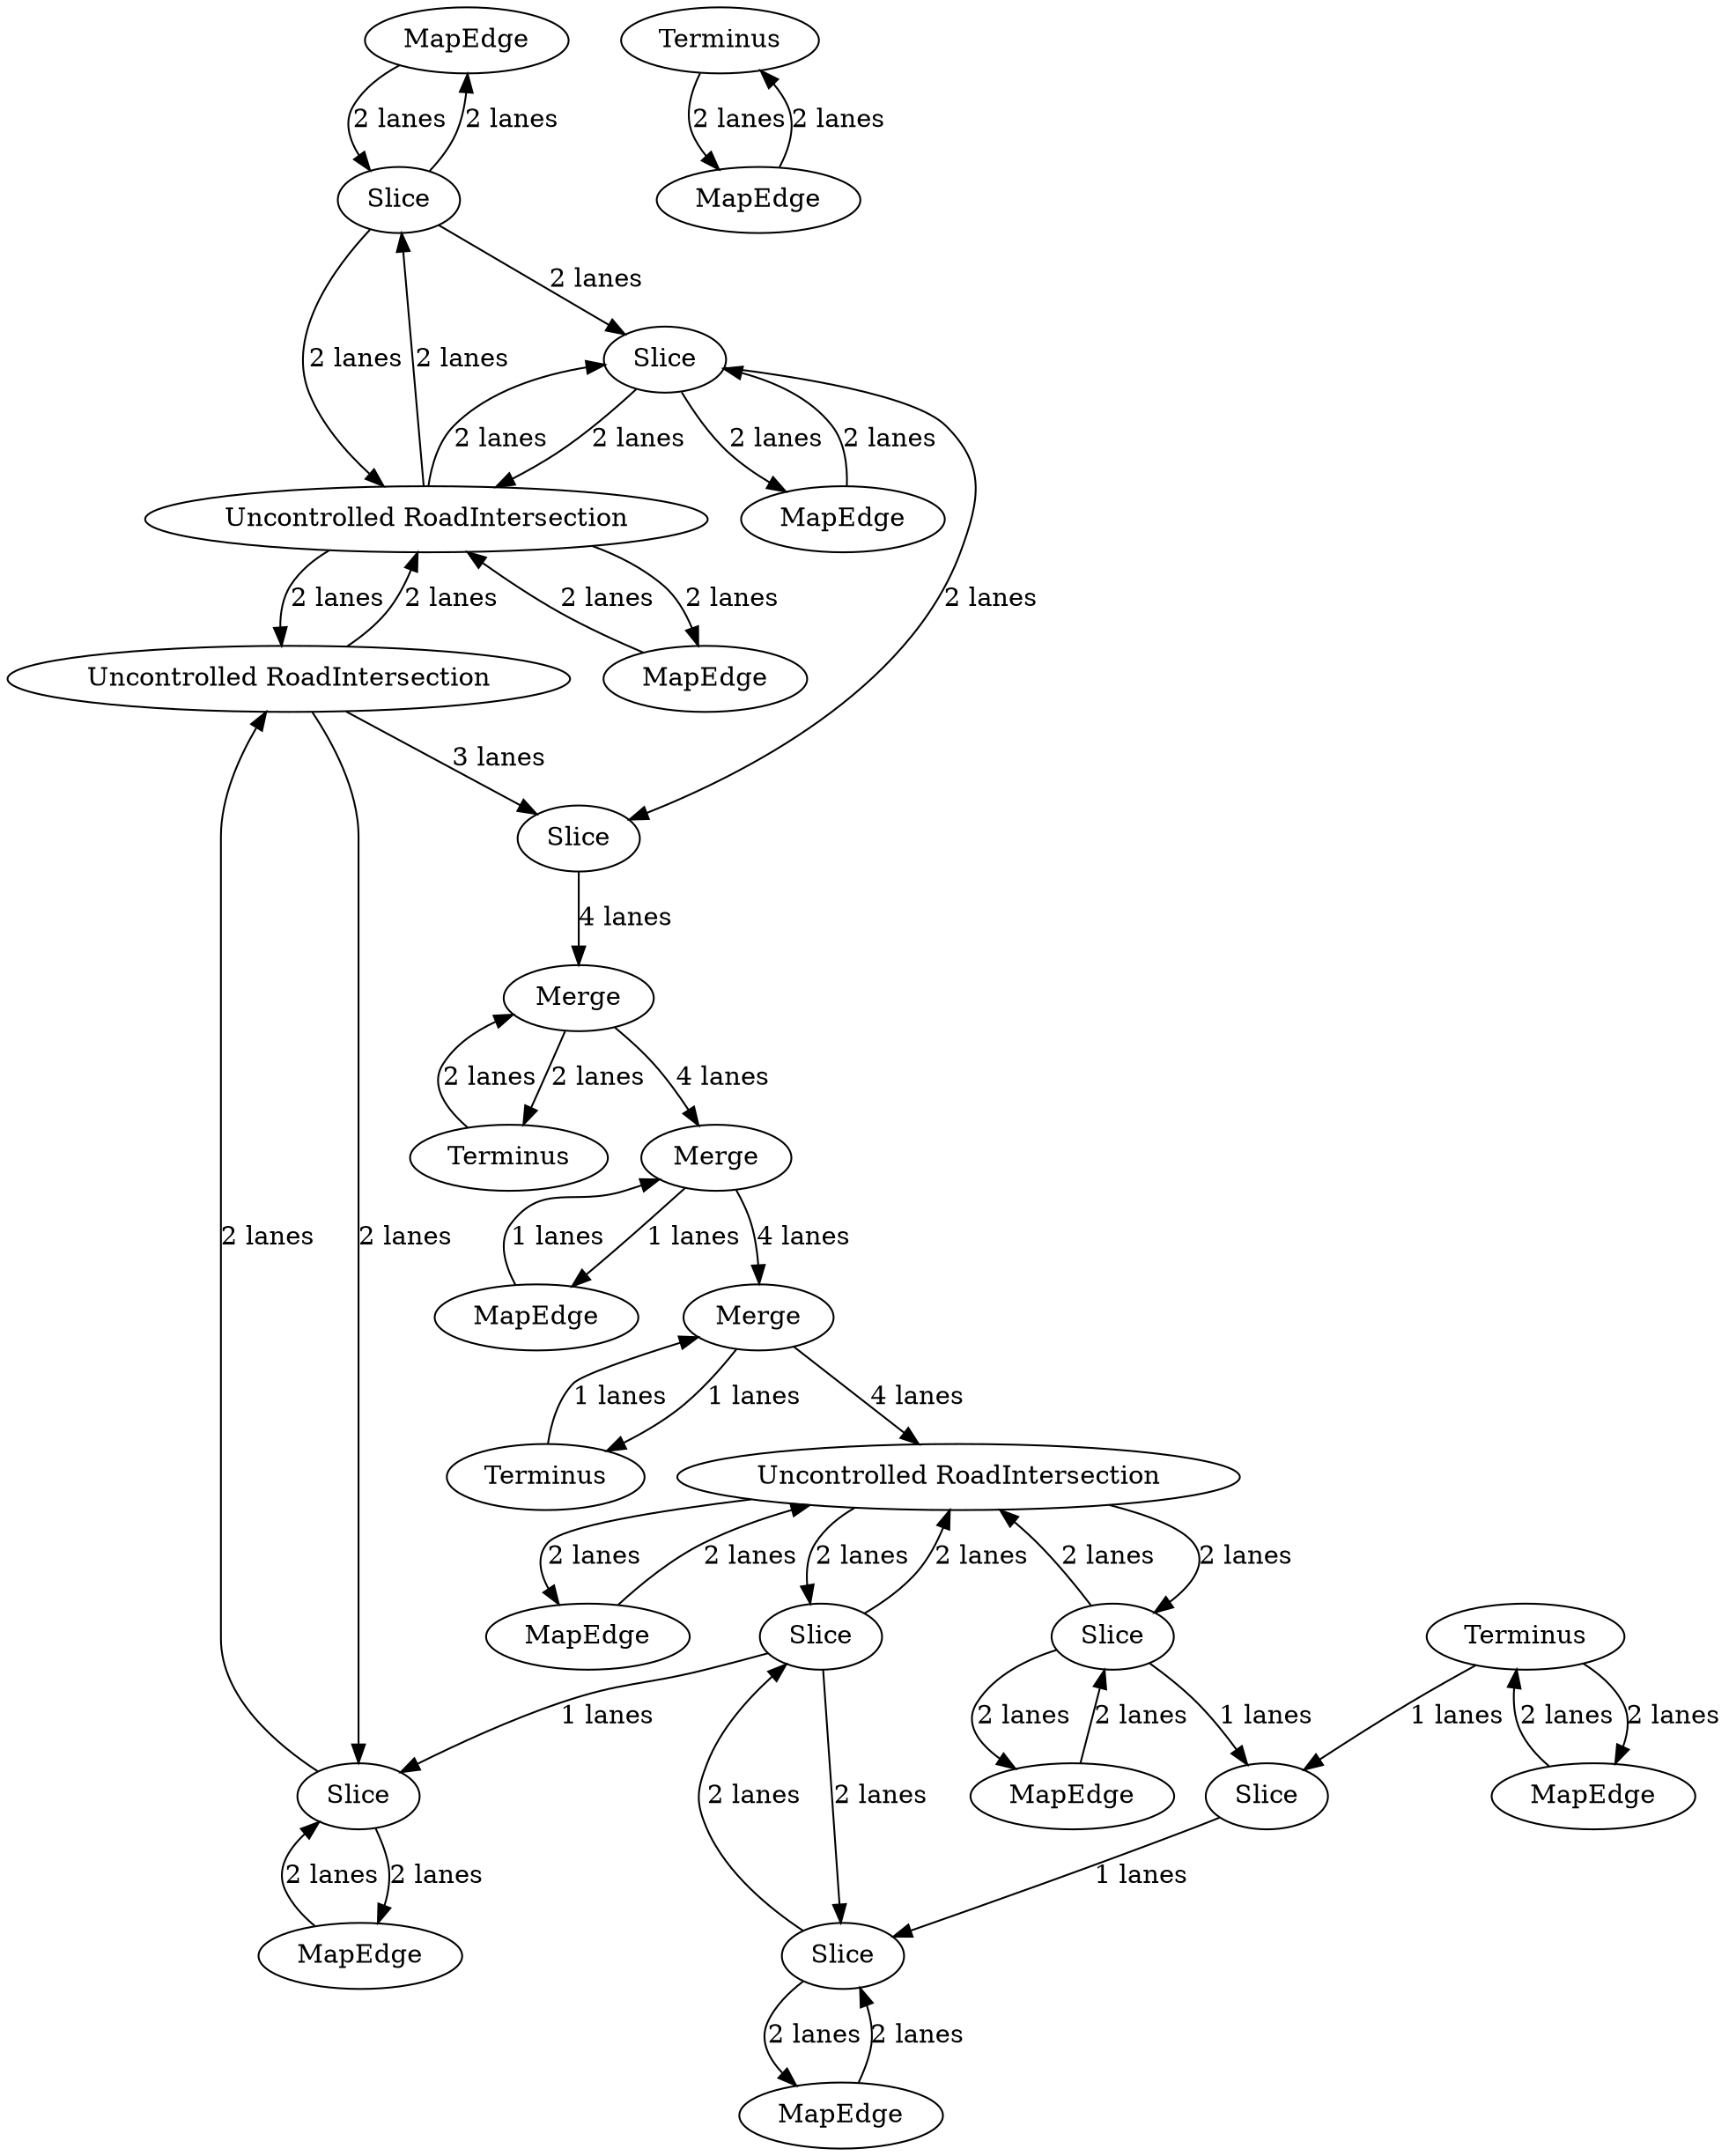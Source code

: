 digraph {
    0 [ label = "MapEdge" ]
    1 [ label = "MapEdge" ]
    2 [ label = "Slice" ]
    3 [ label = "Uncontrolled RoadIntersection" ]
    4 [ label = "Slice" ]
    5 [ label = "MapEdge" ]
    6 [ label = "Uncontrolled RoadIntersection" ]
    7 [ label = "Slice" ]
    8 [ label = "Slice" ]
    9 [ label = "Merge" ]
    10 [ label = "Terminus" ]
    11 [ label = "MapEdge" ]
    12 [ label = "Merge" ]
    13 [ label = "Terminus" ]
    14 [ label = "Terminus" ]
    15 [ label = "Merge" ]
    16 [ label = "Slice" ]
    17 [ label = "Slice" ]
    18 [ label = "Uncontrolled RoadIntersection" ]
    19 [ label = "Slice" ]
    20 [ label = "Slice" ]
    21 [ label = "Terminus" ]
    22 [ label = "MapEdge" ]
    23 [ label = "MapEdge" ]
    24 [ label = "MapEdge" ]
    25 [ label = "MapEdge" ]
    26 [ label = "MapEdge" ]
    27 [ label = "MapEdge" ]
    22 -> 16 [ label = "2 lanes" ]
    16 -> 22 [ label = "2 lanes" ]
    16 -> 17 [ label = "2 lanes" ]
    17 -> 16 [ label = "2 lanes" ]
    17 -> 18 [ label = "2 lanes" ]
    18 -> 17 [ label = "2 lanes" ]
    18 -> 24 [ label = "2 lanes" ]
    24 -> 18 [ label = "2 lanes" ]
    3 -> 2 [ label = "2 lanes" ]
    2 -> 3 [ label = "2 lanes" ]
    2 -> 0 [ label = "2 lanes" ]
    0 -> 2 [ label = "2 lanes" ]
    3 -> 6 [ label = "2 lanes" ]
    6 -> 3 [ label = "2 lanes" ]
    6 -> 7 [ label = "2 lanes" ]
    7 -> 6 [ label = "2 lanes" ]
    7 -> 11 [ label = "2 lanes" ]
    11 -> 7 [ label = "2 lanes" ]
    5 -> 4 [ label = "2 lanes" ]
    4 -> 5 [ label = "2 lanes" ]
    4 -> 3 [ label = "2 lanes" ]
    3 -> 4 [ label = "2 lanes" ]
    13 -> 26 [ label = "2 lanes" ]
    26 -> 13 [ label = "2 lanes" ]
    12 -> 27 [ label = "1 lanes" ]
    27 -> 12 [ label = "1 lanes" ]
    10 -> 9 [ label = "2 lanes" ]
    9 -> 10 [ label = "2 lanes" ]
    6 -> 8 [ label = "3 lanes" ]
    3 -> 1 [ label = "2 lanes" ]
    1 -> 3 [ label = "2 lanes" ]
    21 -> 23 [ label = "2 lanes" ]
    23 -> 21 [ label = "2 lanes" ]
    2 -> 4 [ label = "2 lanes" ]
    4 -> 8 [ label = "2 lanes" ]
    8 -> 9 [ label = "4 lanes" ]
    9 -> 12 [ label = "4 lanes" ]
    12 -> 15 [ label = "4 lanes" ]
    15 -> 18 [ label = "4 lanes" ]
    21 -> 19 [ label = "1 lanes" ]
    19 -> 16 [ label = "1 lanes" ]
    20 -> 19 [ label = "1 lanes" ]
    17 -> 7 [ label = "1 lanes" ]
    15 -> 14 [ label = "1 lanes" ]
    14 -> 15 [ label = "1 lanes" ]
    18 -> 20 [ label = "2 lanes" ]
    20 -> 18 [ label = "2 lanes" ]
    20 -> 25 [ label = "2 lanes" ]
    25 -> 20 [ label = "2 lanes" ]
}
